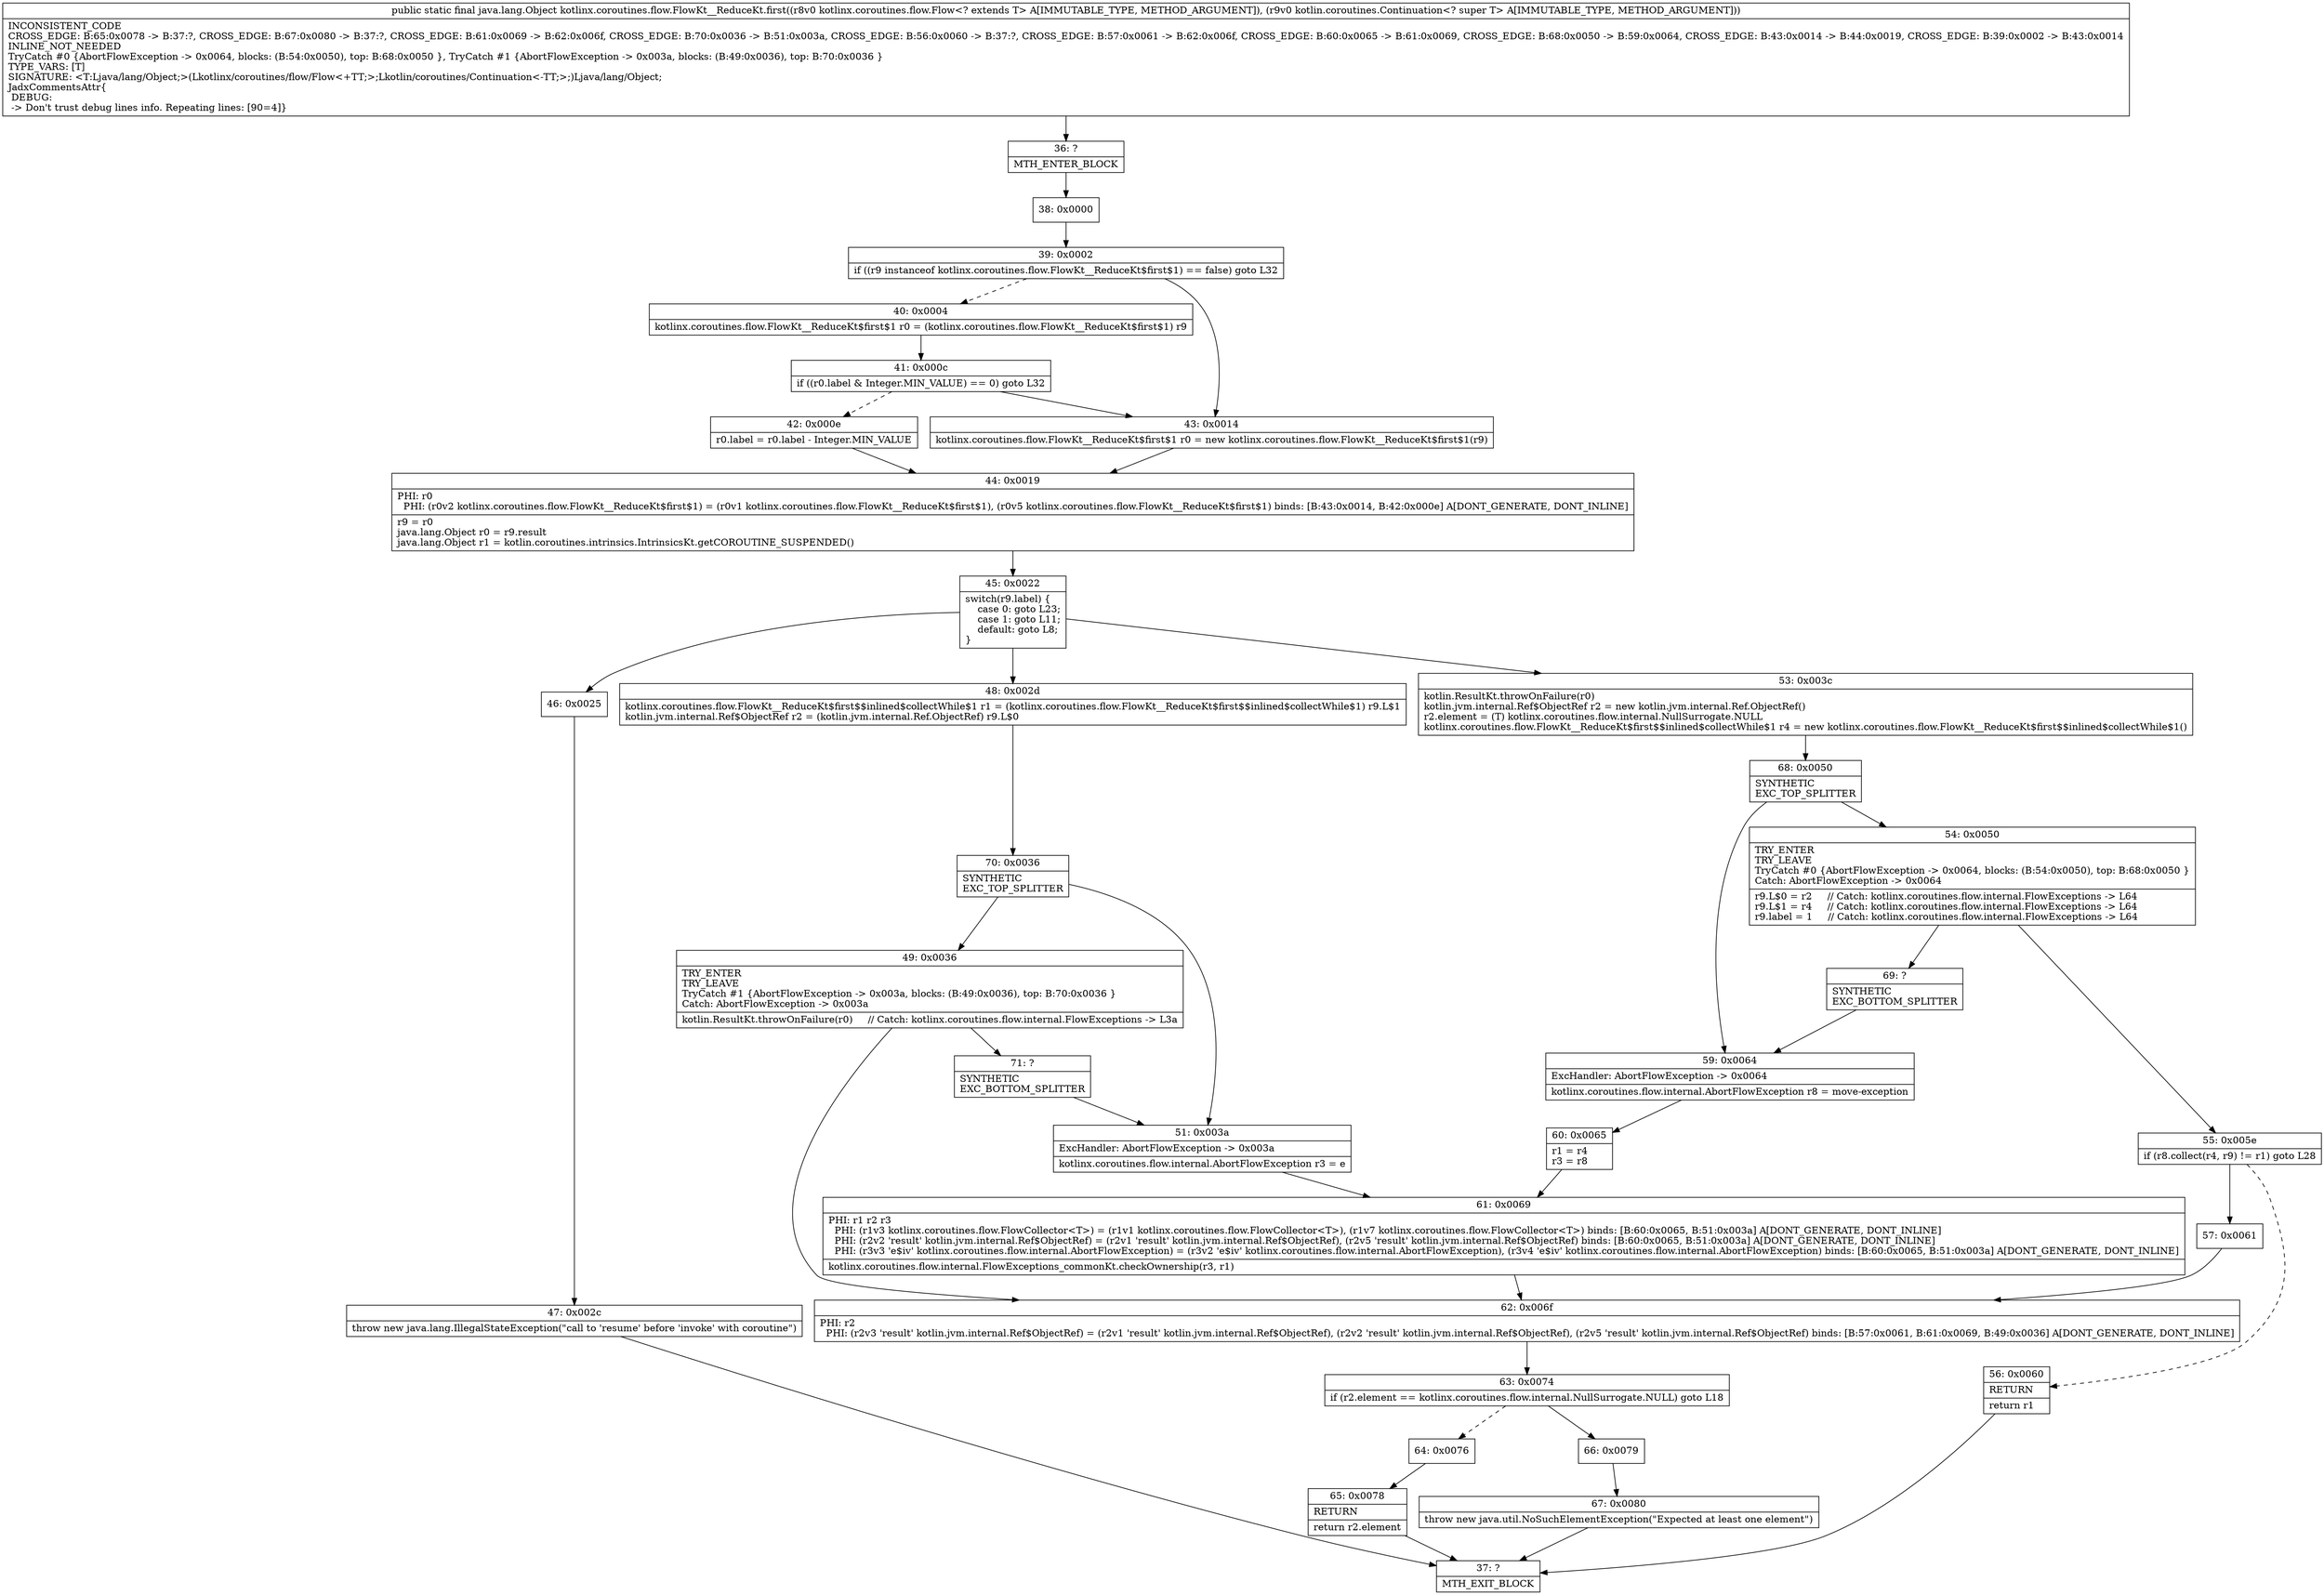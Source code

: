 digraph "CFG forkotlinx.coroutines.flow.FlowKt__ReduceKt.first(Lkotlinx\/coroutines\/flow\/Flow;Lkotlin\/coroutines\/Continuation;)Ljava\/lang\/Object;" {
Node_36 [shape=record,label="{36\:\ ?|MTH_ENTER_BLOCK\l}"];
Node_38 [shape=record,label="{38\:\ 0x0000}"];
Node_39 [shape=record,label="{39\:\ 0x0002|if ((r9 instanceof kotlinx.coroutines.flow.FlowKt__ReduceKt$first$1) == false) goto L32\l}"];
Node_40 [shape=record,label="{40\:\ 0x0004|kotlinx.coroutines.flow.FlowKt__ReduceKt$first$1 r0 = (kotlinx.coroutines.flow.FlowKt__ReduceKt$first$1) r9\l}"];
Node_41 [shape=record,label="{41\:\ 0x000c|if ((r0.label & Integer.MIN_VALUE) == 0) goto L32\l}"];
Node_42 [shape=record,label="{42\:\ 0x000e|r0.label = r0.label \- Integer.MIN_VALUE\l}"];
Node_44 [shape=record,label="{44\:\ 0x0019|PHI: r0 \l  PHI: (r0v2 kotlinx.coroutines.flow.FlowKt__ReduceKt$first$1) = (r0v1 kotlinx.coroutines.flow.FlowKt__ReduceKt$first$1), (r0v5 kotlinx.coroutines.flow.FlowKt__ReduceKt$first$1) binds: [B:43:0x0014, B:42:0x000e] A[DONT_GENERATE, DONT_INLINE]\l|r9 = r0\ljava.lang.Object r0 = r9.result\ljava.lang.Object r1 = kotlin.coroutines.intrinsics.IntrinsicsKt.getCOROUTINE_SUSPENDED()\l}"];
Node_45 [shape=record,label="{45\:\ 0x0022|switch(r9.label) \{\l    case 0: goto L23;\l    case 1: goto L11;\l    default: goto L8;\l\}\l}"];
Node_46 [shape=record,label="{46\:\ 0x0025}"];
Node_47 [shape=record,label="{47\:\ 0x002c|throw new java.lang.IllegalStateException(\"call to 'resume' before 'invoke' with coroutine\")\l}"];
Node_37 [shape=record,label="{37\:\ ?|MTH_EXIT_BLOCK\l}"];
Node_48 [shape=record,label="{48\:\ 0x002d|kotlinx.coroutines.flow.FlowKt__ReduceKt$first$$inlined$collectWhile$1 r1 = (kotlinx.coroutines.flow.FlowKt__ReduceKt$first$$inlined$collectWhile$1) r9.L$1\lkotlin.jvm.internal.Ref$ObjectRef r2 = (kotlin.jvm.internal.Ref.ObjectRef) r9.L$0\l}"];
Node_70 [shape=record,label="{70\:\ 0x0036|SYNTHETIC\lEXC_TOP_SPLITTER\l}"];
Node_49 [shape=record,label="{49\:\ 0x0036|TRY_ENTER\lTRY_LEAVE\lTryCatch #1 \{AbortFlowException \-\> 0x003a, blocks: (B:49:0x0036), top: B:70:0x0036 \}\lCatch: AbortFlowException \-\> 0x003a\l|kotlin.ResultKt.throwOnFailure(r0)     \/\/ Catch: kotlinx.coroutines.flow.internal.FlowExceptions \-\> L3a\l}"];
Node_62 [shape=record,label="{62\:\ 0x006f|PHI: r2 \l  PHI: (r2v3 'result' kotlin.jvm.internal.Ref$ObjectRef) = (r2v1 'result' kotlin.jvm.internal.Ref$ObjectRef), (r2v2 'result' kotlin.jvm.internal.Ref$ObjectRef), (r2v5 'result' kotlin.jvm.internal.Ref$ObjectRef) binds: [B:57:0x0061, B:61:0x0069, B:49:0x0036] A[DONT_GENERATE, DONT_INLINE]\l}"];
Node_63 [shape=record,label="{63\:\ 0x0074|if (r2.element == kotlinx.coroutines.flow.internal.NullSurrogate.NULL) goto L18\l}"];
Node_64 [shape=record,label="{64\:\ 0x0076}"];
Node_65 [shape=record,label="{65\:\ 0x0078|RETURN\l|return r2.element\l}"];
Node_66 [shape=record,label="{66\:\ 0x0079}"];
Node_67 [shape=record,label="{67\:\ 0x0080|throw new java.util.NoSuchElementException(\"Expected at least one element\")\l}"];
Node_71 [shape=record,label="{71\:\ ?|SYNTHETIC\lEXC_BOTTOM_SPLITTER\l}"];
Node_51 [shape=record,label="{51\:\ 0x003a|ExcHandler: AbortFlowException \-\> 0x003a\l|kotlinx.coroutines.flow.internal.AbortFlowException r3 = e\l}"];
Node_61 [shape=record,label="{61\:\ 0x0069|PHI: r1 r2 r3 \l  PHI: (r1v3 kotlinx.coroutines.flow.FlowCollector\<T\>) = (r1v1 kotlinx.coroutines.flow.FlowCollector\<T\>), (r1v7 kotlinx.coroutines.flow.FlowCollector\<T\>) binds: [B:60:0x0065, B:51:0x003a] A[DONT_GENERATE, DONT_INLINE]\l  PHI: (r2v2 'result' kotlin.jvm.internal.Ref$ObjectRef) = (r2v1 'result' kotlin.jvm.internal.Ref$ObjectRef), (r2v5 'result' kotlin.jvm.internal.Ref$ObjectRef) binds: [B:60:0x0065, B:51:0x003a] A[DONT_GENERATE, DONT_INLINE]\l  PHI: (r3v3 'e$iv' kotlinx.coroutines.flow.internal.AbortFlowException) = (r3v2 'e$iv' kotlinx.coroutines.flow.internal.AbortFlowException), (r3v4 'e$iv' kotlinx.coroutines.flow.internal.AbortFlowException) binds: [B:60:0x0065, B:51:0x003a] A[DONT_GENERATE, DONT_INLINE]\l|kotlinx.coroutines.flow.internal.FlowExceptions_commonKt.checkOwnership(r3, r1)\l}"];
Node_53 [shape=record,label="{53\:\ 0x003c|kotlin.ResultKt.throwOnFailure(r0)\lkotlin.jvm.internal.Ref$ObjectRef r2 = new kotlin.jvm.internal.Ref.ObjectRef()\lr2.element = (T) kotlinx.coroutines.flow.internal.NullSurrogate.NULL\lkotlinx.coroutines.flow.FlowKt__ReduceKt$first$$inlined$collectWhile$1 r4 = new kotlinx.coroutines.flow.FlowKt__ReduceKt$first$$inlined$collectWhile$1()\l}"];
Node_68 [shape=record,label="{68\:\ 0x0050|SYNTHETIC\lEXC_TOP_SPLITTER\l}"];
Node_54 [shape=record,label="{54\:\ 0x0050|TRY_ENTER\lTRY_LEAVE\lTryCatch #0 \{AbortFlowException \-\> 0x0064, blocks: (B:54:0x0050), top: B:68:0x0050 \}\lCatch: AbortFlowException \-\> 0x0064\l|r9.L$0 = r2     \/\/ Catch: kotlinx.coroutines.flow.internal.FlowExceptions \-\> L64\lr9.L$1 = r4     \/\/ Catch: kotlinx.coroutines.flow.internal.FlowExceptions \-\> L64\lr9.label = 1     \/\/ Catch: kotlinx.coroutines.flow.internal.FlowExceptions \-\> L64\l}"];
Node_55 [shape=record,label="{55\:\ 0x005e|if (r8.collect(r4, r9) != r1) goto L28\l}"];
Node_56 [shape=record,label="{56\:\ 0x0060|RETURN\l|return r1\l}"];
Node_57 [shape=record,label="{57\:\ 0x0061}"];
Node_69 [shape=record,label="{69\:\ ?|SYNTHETIC\lEXC_BOTTOM_SPLITTER\l}"];
Node_59 [shape=record,label="{59\:\ 0x0064|ExcHandler: AbortFlowException \-\> 0x0064\l|kotlinx.coroutines.flow.internal.AbortFlowException r8 = move\-exception\l}"];
Node_60 [shape=record,label="{60\:\ 0x0065|r1 = r4\lr3 = r8\l}"];
Node_43 [shape=record,label="{43\:\ 0x0014|kotlinx.coroutines.flow.FlowKt__ReduceKt$first$1 r0 = new kotlinx.coroutines.flow.FlowKt__ReduceKt$first$1(r9)\l}"];
MethodNode[shape=record,label="{public static final java.lang.Object kotlinx.coroutines.flow.FlowKt__ReduceKt.first((r8v0 kotlinx.coroutines.flow.Flow\<? extends T\> A[IMMUTABLE_TYPE, METHOD_ARGUMENT]), (r9v0 kotlin.coroutines.Continuation\<? super T\> A[IMMUTABLE_TYPE, METHOD_ARGUMENT]))  | INCONSISTENT_CODE\lCROSS_EDGE: B:65:0x0078 \-\> B:37:?, CROSS_EDGE: B:67:0x0080 \-\> B:37:?, CROSS_EDGE: B:61:0x0069 \-\> B:62:0x006f, CROSS_EDGE: B:70:0x0036 \-\> B:51:0x003a, CROSS_EDGE: B:56:0x0060 \-\> B:37:?, CROSS_EDGE: B:57:0x0061 \-\> B:62:0x006f, CROSS_EDGE: B:60:0x0065 \-\> B:61:0x0069, CROSS_EDGE: B:68:0x0050 \-\> B:59:0x0064, CROSS_EDGE: B:43:0x0014 \-\> B:44:0x0019, CROSS_EDGE: B:39:0x0002 \-\> B:43:0x0014\lINLINE_NOT_NEEDED\lTryCatch #0 \{AbortFlowException \-\> 0x0064, blocks: (B:54:0x0050), top: B:68:0x0050 \}, TryCatch #1 \{AbortFlowException \-\> 0x003a, blocks: (B:49:0x0036), top: B:70:0x0036 \}\lTYPE_VARS: [T]\lSIGNATURE: \<T:Ljava\/lang\/Object;\>(Lkotlinx\/coroutines\/flow\/Flow\<+TT;\>;Lkotlin\/coroutines\/Continuation\<\-TT;\>;)Ljava\/lang\/Object;\lJadxCommentsAttr\{\l DEBUG: \l \-\> Don't trust debug lines info. Repeating lines: [90=4]\}\l}"];
MethodNode -> Node_36;Node_36 -> Node_38;
Node_38 -> Node_39;
Node_39 -> Node_40[style=dashed];
Node_39 -> Node_43;
Node_40 -> Node_41;
Node_41 -> Node_42[style=dashed];
Node_41 -> Node_43;
Node_42 -> Node_44;
Node_44 -> Node_45;
Node_45 -> Node_46;
Node_45 -> Node_48;
Node_45 -> Node_53;
Node_46 -> Node_47;
Node_47 -> Node_37;
Node_48 -> Node_70;
Node_70 -> Node_49;
Node_70 -> Node_51;
Node_49 -> Node_62;
Node_49 -> Node_71;
Node_62 -> Node_63;
Node_63 -> Node_64[style=dashed];
Node_63 -> Node_66;
Node_64 -> Node_65;
Node_65 -> Node_37;
Node_66 -> Node_67;
Node_67 -> Node_37;
Node_71 -> Node_51;
Node_51 -> Node_61;
Node_61 -> Node_62;
Node_53 -> Node_68;
Node_68 -> Node_54;
Node_68 -> Node_59;
Node_54 -> Node_55;
Node_54 -> Node_69;
Node_55 -> Node_56[style=dashed];
Node_55 -> Node_57;
Node_56 -> Node_37;
Node_57 -> Node_62;
Node_69 -> Node_59;
Node_59 -> Node_60;
Node_60 -> Node_61;
Node_43 -> Node_44;
}

